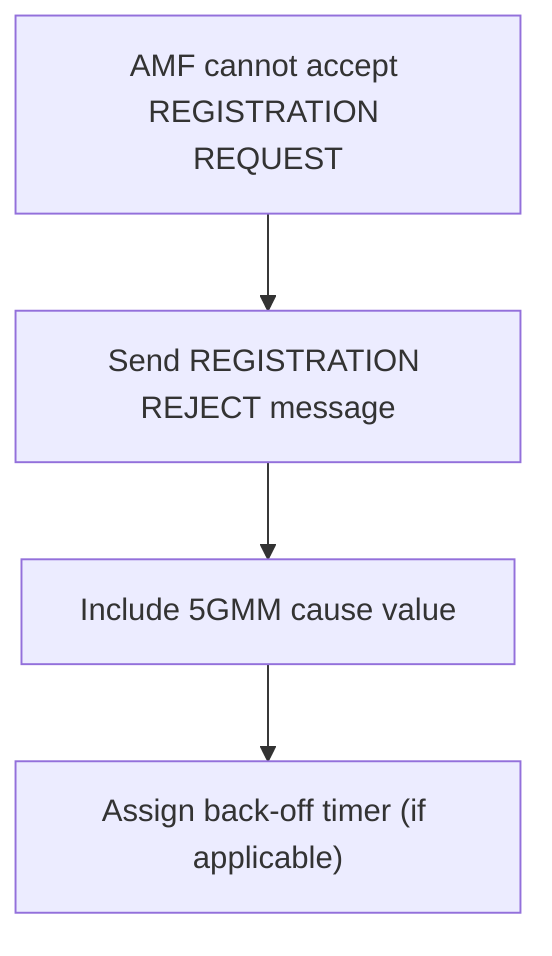 %% **Sub-Procedure 4: 5.5.1.2.5 Initial registration not accepted by the network**

%% * **Key Information:** If registration fails, the AMF sends a REGISTRATION REJECT message with a 5GMM cause value.  Specific cause values and actions are defined for various failure scenarios (e.g., congestion, no network slices available, access not allowed, etc.).


%% * **Mermaid Flowchart:**

%% ```mermaid
graph TD
    A["AMF cannot accept REGISTRATION REQUEST"] --> B["Send REGISTRATION REJECT message"];
    B --> C["Include 5GMM cause value"];
    C --> D["Assign back-off timer (if applicable)"];
